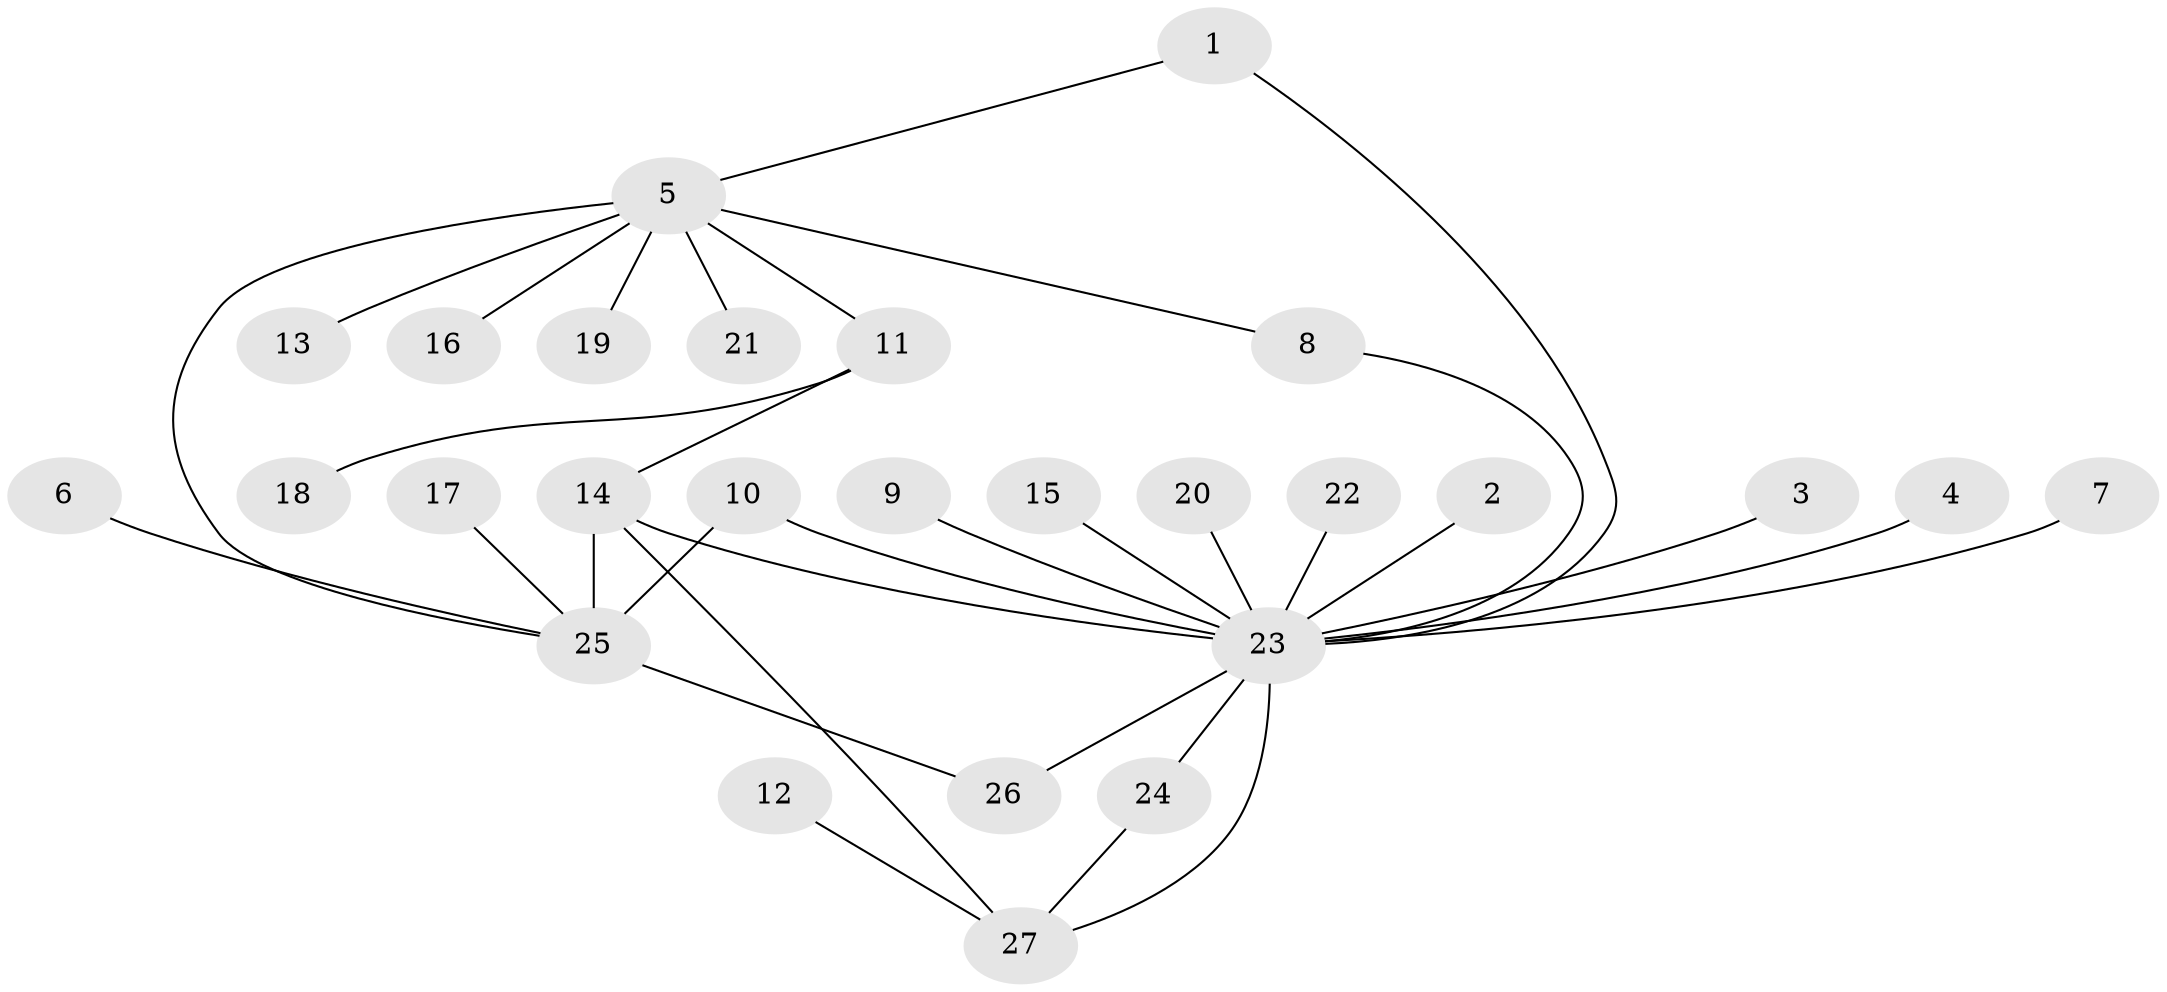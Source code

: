 // original degree distribution, {17: 0.018867924528301886, 2: 0.11320754716981132, 10: 0.018867924528301886, 3: 0.1320754716981132, 1: 0.6226415094339622, 5: 0.03773584905660377, 4: 0.03773584905660377, 9: 0.018867924528301886}
// Generated by graph-tools (version 1.1) at 2025/36/03/04/25 23:36:45]
// undirected, 27 vertices, 33 edges
graph export_dot {
  node [color=gray90,style=filled];
  1;
  2;
  3;
  4;
  5;
  6;
  7;
  8;
  9;
  10;
  11;
  12;
  13;
  14;
  15;
  16;
  17;
  18;
  19;
  20;
  21;
  22;
  23;
  24;
  25;
  26;
  27;
  1 -- 5 [weight=1.0];
  1 -- 23 [weight=1.0];
  2 -- 23 [weight=1.0];
  3 -- 23 [weight=1.0];
  4 -- 23 [weight=1.0];
  5 -- 8 [weight=1.0];
  5 -- 11 [weight=1.0];
  5 -- 13 [weight=1.0];
  5 -- 16 [weight=1.0];
  5 -- 19 [weight=1.0];
  5 -- 21 [weight=1.0];
  5 -- 25 [weight=1.0];
  6 -- 25 [weight=1.0];
  7 -- 23 [weight=1.0];
  8 -- 23 [weight=1.0];
  9 -- 23 [weight=1.0];
  10 -- 23 [weight=1.0];
  10 -- 25 [weight=1.0];
  11 -- 14 [weight=1.0];
  11 -- 18 [weight=1.0];
  12 -- 27 [weight=1.0];
  14 -- 23 [weight=1.0];
  14 -- 25 [weight=2.0];
  14 -- 27 [weight=1.0];
  15 -- 23 [weight=1.0];
  17 -- 25 [weight=1.0];
  20 -- 23 [weight=1.0];
  22 -- 23 [weight=1.0];
  23 -- 24 [weight=1.0];
  23 -- 26 [weight=1.0];
  23 -- 27 [weight=1.0];
  24 -- 27 [weight=1.0];
  25 -- 26 [weight=1.0];
}
